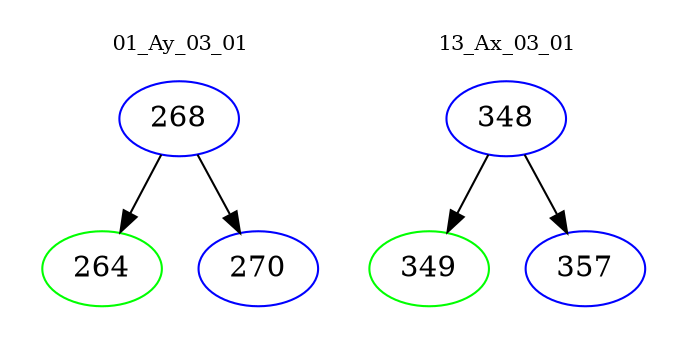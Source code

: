digraph{
subgraph cluster_0 {
color = white
label = "01_Ay_03_01";
fontsize=10;
T0_268 [label="268", color="blue"]
T0_268 -> T0_264 [color="black"]
T0_264 [label="264", color="green"]
T0_268 -> T0_270 [color="black"]
T0_270 [label="270", color="blue"]
}
subgraph cluster_1 {
color = white
label = "13_Ax_03_01";
fontsize=10;
T1_348 [label="348", color="blue"]
T1_348 -> T1_349 [color="black"]
T1_349 [label="349", color="green"]
T1_348 -> T1_357 [color="black"]
T1_357 [label="357", color="blue"]
}
}
